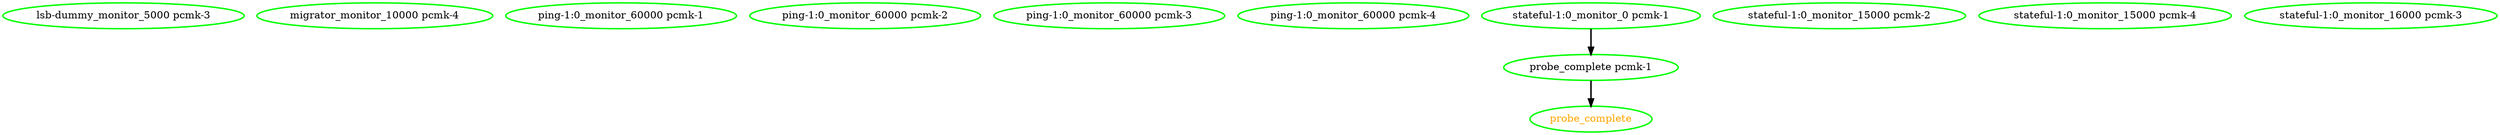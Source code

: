 digraph "g" {
"lsb-dummy_monitor_5000 pcmk-3" [ style=bold color="green" fontcolor="black"]
"migrator_monitor_10000 pcmk-4" [ style=bold color="green" fontcolor="black"]
"ping-1:0_monitor_60000 pcmk-1" [ style=bold color="green" fontcolor="black"]
"ping-1:0_monitor_60000 pcmk-2" [ style=bold color="green" fontcolor="black"]
"ping-1:0_monitor_60000 pcmk-3" [ style=bold color="green" fontcolor="black"]
"ping-1:0_monitor_60000 pcmk-4" [ style=bold color="green" fontcolor="black"]
"probe_complete pcmk-1" -> "probe_complete" [ style = bold]
"probe_complete pcmk-1" [ style=bold color="green" fontcolor="black"]
"probe_complete" [ style=bold color="green" fontcolor="orange"]
"stateful-1:0_monitor_0 pcmk-1" -> "probe_complete pcmk-1" [ style = bold]
"stateful-1:0_monitor_0 pcmk-1" [ style=bold color="green" fontcolor="black"]
"stateful-1:0_monitor_15000 pcmk-2" [ style=bold color="green" fontcolor="black"]
"stateful-1:0_monitor_15000 pcmk-4" [ style=bold color="green" fontcolor="black"]
"stateful-1:0_monitor_16000 pcmk-3" [ style=bold color="green" fontcolor="black"]
}

